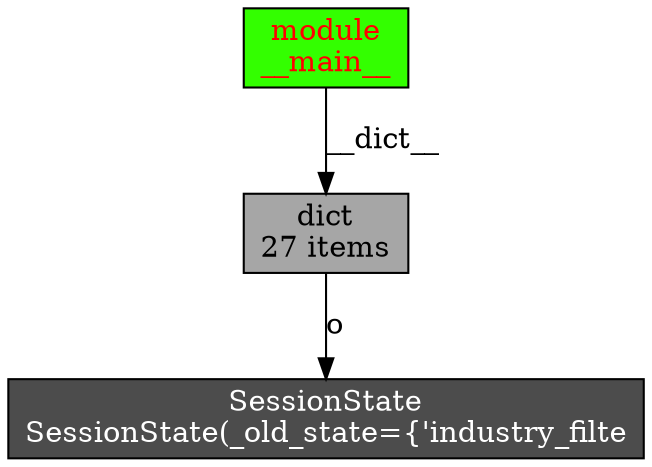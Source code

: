 digraph ObjectGraph {
  node[shape=box, style=filled, fillcolor=white];
  o3032610966320[fontcolor=red];
  o3032610966320[label="module\n__main__"];
  o3032610966320[fillcolor="0.3,1,1"];
  o3032610966320 -> o3032609463104 [label="__dict__",weight=10];
  o3032609463104[label="dict\n27 items"];
  o3032609463104[fillcolor="0,0,0.65"];
  o3032609463104 -> o3034203517680 [label="o",weight=2];
  o3034203517680[label="SessionState\nSessionState(_old_state={'industry_filte"];
  o3034203517680[fillcolor="0,0,0.3"];
  o3034203517680[fontcolor=white];
}
